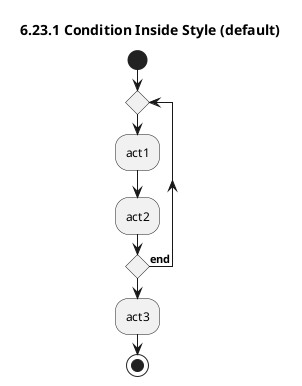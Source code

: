 @startuml
title 6.23.1 Condition Inside Style (default)
skinparam conditionStyle diamond
start
repeat
    :act1;
    :act2;
repeat while (**end**)
:act3;
stop
@enduml